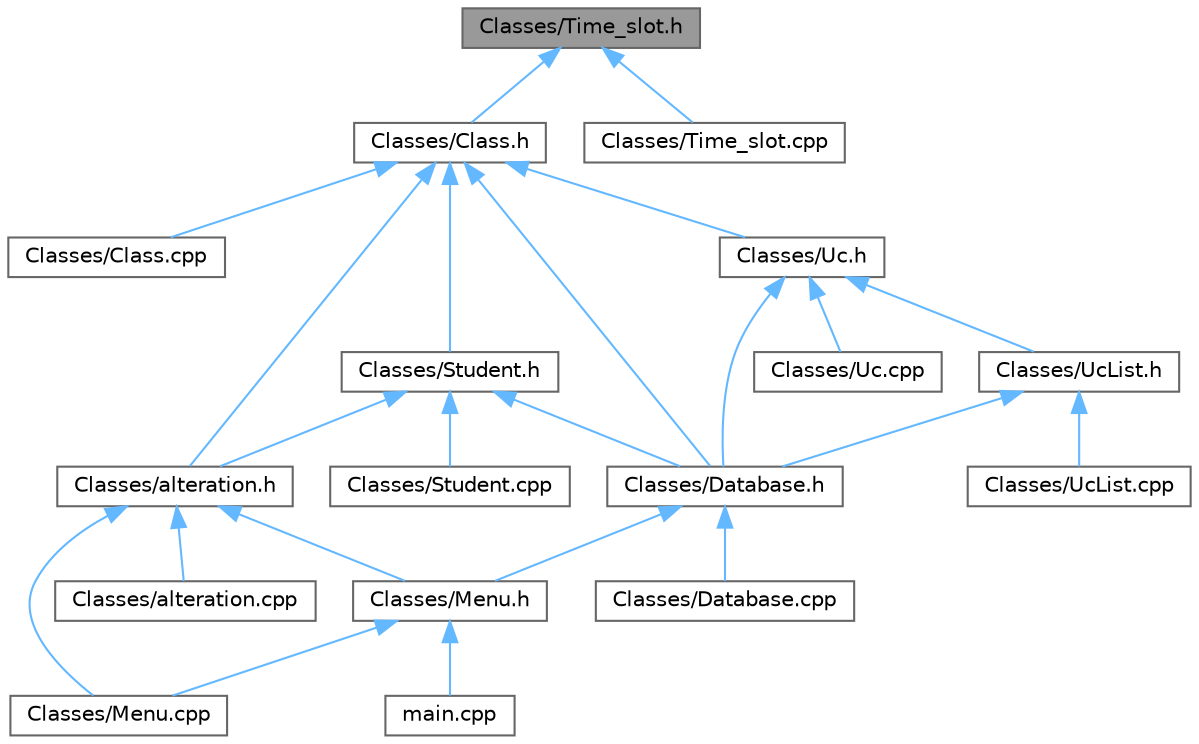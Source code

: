digraph "Classes/Time_slot.h"
{
 // LATEX_PDF_SIZE
  bgcolor="transparent";
  edge [fontname=Helvetica,fontsize=10,labelfontname=Helvetica,labelfontsize=10];
  node [fontname=Helvetica,fontsize=10,shape=box,height=0.2,width=0.4];
  Node1 [label="Classes/Time_slot.h",height=0.2,width=0.4,color="gray40", fillcolor="grey60", style="filled", fontcolor="black",tooltip=" "];
  Node1 -> Node2 [dir="back",color="steelblue1",style="solid"];
  Node2 [label="Classes/Class.h",height=0.2,width=0.4,color="grey40", fillcolor="white", style="filled",URL="$_class_8h.html",tooltip=" "];
  Node2 -> Node3 [dir="back",color="steelblue1",style="solid"];
  Node3 [label="Classes/Class.cpp",height=0.2,width=0.4,color="grey40", fillcolor="white", style="filled",URL="$_class_8cpp.html",tooltip=" "];
  Node2 -> Node4 [dir="back",color="steelblue1",style="solid"];
  Node4 [label="Classes/Database.h",height=0.2,width=0.4,color="grey40", fillcolor="white", style="filled",URL="$_database_8h.html",tooltip=" "];
  Node4 -> Node5 [dir="back",color="steelblue1",style="solid"];
  Node5 [label="Classes/Database.cpp",height=0.2,width=0.4,color="grey40", fillcolor="white", style="filled",URL="$_database_8cpp.html",tooltip=" "];
  Node4 -> Node6 [dir="back",color="steelblue1",style="solid"];
  Node6 [label="Classes/Menu.h",height=0.2,width=0.4,color="grey40", fillcolor="white", style="filled",URL="$_menu_8h.html",tooltip=" "];
  Node6 -> Node7 [dir="back",color="steelblue1",style="solid"];
  Node7 [label="Classes/Menu.cpp",height=0.2,width=0.4,color="grey40", fillcolor="white", style="filled",URL="$_menu_8cpp.html",tooltip=" "];
  Node6 -> Node8 [dir="back",color="steelblue1",style="solid"];
  Node8 [label="main.cpp",height=0.2,width=0.4,color="grey40", fillcolor="white", style="filled",URL="$main_8cpp.html",tooltip=" "];
  Node2 -> Node9 [dir="back",color="steelblue1",style="solid"];
  Node9 [label="Classes/Student.h",height=0.2,width=0.4,color="grey40", fillcolor="white", style="filled",URL="$_student_8h.html",tooltip=" "];
  Node9 -> Node4 [dir="back",color="steelblue1",style="solid"];
  Node9 -> Node10 [dir="back",color="steelblue1",style="solid"];
  Node10 [label="Classes/Student.cpp",height=0.2,width=0.4,color="grey40", fillcolor="white", style="filled",URL="$_student_8cpp.html",tooltip=" "];
  Node9 -> Node11 [dir="back",color="steelblue1",style="solid"];
  Node11 [label="Classes/alteration.h",height=0.2,width=0.4,color="grey40", fillcolor="white", style="filled",URL="$alteration_8h.html",tooltip=" "];
  Node11 -> Node7 [dir="back",color="steelblue1",style="solid"];
  Node11 -> Node6 [dir="back",color="steelblue1",style="solid"];
  Node11 -> Node12 [dir="back",color="steelblue1",style="solid"];
  Node12 [label="Classes/alteration.cpp",height=0.2,width=0.4,color="grey40", fillcolor="white", style="filled",URL="$alteration_8cpp.html",tooltip=" "];
  Node2 -> Node13 [dir="back",color="steelblue1",style="solid"];
  Node13 [label="Classes/Uc.h",height=0.2,width=0.4,color="grey40", fillcolor="white", style="filled",URL="$_uc_8h.html",tooltip=" "];
  Node13 -> Node4 [dir="back",color="steelblue1",style="solid"];
  Node13 -> Node14 [dir="back",color="steelblue1",style="solid"];
  Node14 [label="Classes/Uc.cpp",height=0.2,width=0.4,color="grey40", fillcolor="white", style="filled",URL="$_uc_8cpp.html",tooltip=" "];
  Node13 -> Node15 [dir="back",color="steelblue1",style="solid"];
  Node15 [label="Classes/UcList.h",height=0.2,width=0.4,color="grey40", fillcolor="white", style="filled",URL="$_uc_list_8h.html",tooltip=" "];
  Node15 -> Node4 [dir="back",color="steelblue1",style="solid"];
  Node15 -> Node16 [dir="back",color="steelblue1",style="solid"];
  Node16 [label="Classes/UcList.cpp",height=0.2,width=0.4,color="grey40", fillcolor="white", style="filled",URL="$_uc_list_8cpp.html",tooltip=" "];
  Node2 -> Node11 [dir="back",color="steelblue1",style="solid"];
  Node1 -> Node17 [dir="back",color="steelblue1",style="solid"];
  Node17 [label="Classes/Time_slot.cpp",height=0.2,width=0.4,color="grey40", fillcolor="white", style="filled",URL="$_time__slot_8cpp.html",tooltip=" "];
}
